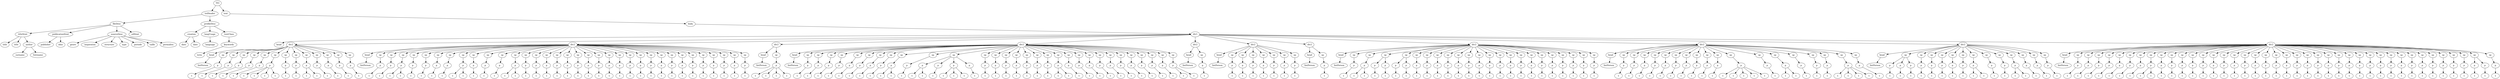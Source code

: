 digraph Tree {
	"t0" [label = "TEI"];
	"t1" [label = "teiHeader"];
	"t2" [label = "fileDesc"];
	"t3" [label = "titleStmt"];
	"t4" [label = "title"];
	"t5" [label = "title"];
	"t6" [label = "author"];
	"t7" [label = "surname"];
	"t8" [label = "forename"];
	"t9" [label = "publicationStmt"];
	"t10" [label = "publisher"];
	"t11" [label = "idno"];
	"t12" [label = "sourceDesc"];
	"t13" [label = "genre"];
	"t14" [label = "inspiration"];
	"t15" [label = "structure"];
	"t16" [label = "type"];
	"t17" [label = "periode"];
	"t18" [label = "taille"];
	"t19" [label = "permalien"];
	"t20" [label = "edStmt"];
	"t21" [label = "profileDesc"];
	"t22" [label = "creation"];
	"t23" [label = "date"];
	"t24" [label = "date"];
	"t25" [label = "langUsage"];
	"t26" [label = "language"];
	"t27" [label = "textClass"];
	"t28" [label = "keywords"];
	"t29" [label = "term"];
	"t30" [label = "text"];
	"t31" [label = "body"];
	"t32" [label = "div1"];
	"t33" [label = "head"];
	"t34" [label = "div2"];
	"t35" [label = "head"];
	"t36" [label = "listPerson"];
	"t37" [label = "sp"];
	"t38" [label = "p"];
	"t39" [label = "s"];
	"t40" [label = "sp"];
	"t41" [label = "p"];
	"t42" [label = "s"];
	"t43" [label = "sp"];
	"t44" [label = "p"];
	"t45" [label = "s"];
	"t46" [label = "sp"];
	"t47" [label = "p"];
	"t48" [label = "s"];
	"t49" [label = "sp"];
	"t50" [label = "p"];
	"t51" [label = "s"];
	"t52" [label = "sp"];
	"t53" [label = "p"];
	"t54" [label = "s"];
	"t55" [label = "s"];
	"t56" [label = "s"];
	"t57" [label = "s"];
	"t58" [label = "sp"];
	"t59" [label = "p"];
	"t60" [label = "s"];
	"t61" [label = "sp"];
	"t62" [label = "p"];
	"t63" [label = "s"];
	"t64" [label = "sp"];
	"t65" [label = "p"];
	"t66" [label = "s"];
	"t67" [label = "s"];
	"t68" [label = "sp"];
	"t69" [label = "p"];
	"t70" [label = "s"];
	"t71" [label = "sp"];
	"t72" [label = "p"];
	"t73" [label = "s"];
	"t74" [label = "sp"];
	"t75" [label = "p"];
	"t76" [label = "s"];
	"t77" [label = "sp"];
	"t78" [label = "p"];
	"t79" [label = "s"];
	"t80" [label = "div2"];
	"t81" [label = "head"];
	"t82" [label = "listPerson"];
	"t83" [label = "sp"];
	"t84" [label = "p"];
	"t85" [label = "s"];
	"t86" [label = "sp"];
	"t87" [label = "p"];
	"t88" [label = "s"];
	"t89" [label = "sp"];
	"t90" [label = "p"];
	"t91" [label = "s"];
	"t92" [label = "s"];
	"t93" [label = "sp"];
	"t94" [label = "p"];
	"t95" [label = "s"];
	"t96" [label = "sp"];
	"t97" [label = "p"];
	"t98" [label = "s"];
	"t99" [label = "sp"];
	"t100" [label = "p"];
	"t101" [label = "s"];
	"t102" [label = "sp"];
	"t103" [label = "p"];
	"t104" [label = "s"];
	"t105" [label = "sp"];
	"t106" [label = "p"];
	"t107" [label = "s"];
	"t108" [label = "s"];
	"t109" [label = "sp"];
	"t110" [label = "p"];
	"t111" [label = "s"];
	"t112" [label = "sp"];
	"t113" [label = "p"];
	"t114" [label = "s"];
	"t115" [label = "sp"];
	"t116" [label = "p"];
	"t117" [label = "s"];
	"t118" [label = "sp"];
	"t119" [label = "p"];
	"t120" [label = "s"];
	"t121" [label = "s"];
	"t122" [label = "sp"];
	"t123" [label = "p"];
	"t124" [label = "s"];
	"t125" [label = "sp"];
	"t126" [label = "p"];
	"t127" [label = "s"];
	"t128" [label = "sp"];
	"t129" [label = "p"];
	"t130" [label = "s"];
	"t131" [label = "sp"];
	"t132" [label = "p"];
	"t133" [label = "s"];
	"t134" [label = "sp"];
	"t135" [label = "p"];
	"t136" [label = "s"];
	"t137" [label = "sp"];
	"t138" [label = "p"];
	"t139" [label = "s"];
	"t140" [label = "sp"];
	"t141" [label = "p"];
	"t142" [label = "s"];
	"t143" [label = "sp"];
	"t144" [label = "p"];
	"t145" [label = "s"];
	"t146" [label = "sp"];
	"t147" [label = "p"];
	"t148" [label = "s"];
	"t149" [label = "sp"];
	"t150" [label = "p"];
	"t151" [label = "s"];
	"t152" [label = "sp"];
	"t153" [label = "p"];
	"t154" [label = "s"];
	"t155" [label = "sp"];
	"t156" [label = "p"];
	"t157" [label = "s"];
	"t158" [label = "sp"];
	"t159" [label = "p"];
	"t160" [label = "s"];
	"t161" [label = "sp"];
	"t162" [label = "p"];
	"t163" [label = "s"];
	"t164" [label = "sp"];
	"t165" [label = "p"];
	"t166" [label = "s"];
	"t167" [label = "sp"];
	"t168" [label = "p"];
	"t169" [label = "s"];
	"t170" [label = "sp"];
	"t171" [label = "p"];
	"t172" [label = "s"];
	"t173" [label = "sp"];
	"t174" [label = "p"];
	"t175" [label = "s"];
	"t176" [label = "sp"];
	"t177" [label = "p"];
	"t178" [label = "s"];
	"t179" [label = "sp"];
	"t180" [label = "p"];
	"t181" [label = "s"];
	"t182" [label = "sp"];
	"t183" [label = "p"];
	"t184" [label = "s"];
	"t185" [label = "sp"];
	"t186" [label = "p"];
	"t187" [label = "s"];
	"t188" [label = "div2"];
	"t189" [label = "head"];
	"t190" [label = "listPerson"];
	"t191" [label = "sp"];
	"t192" [label = "p"];
	"t193" [label = "s"];
	"t194" [label = "s"];
	"t195" [label = "s"];
	"t196" [label = "s"];
	"t197" [label = "div2"];
	"t198" [label = "head"];
	"t199" [label = "listPerson"];
	"t200" [label = "sp"];
	"t201" [label = "p"];
	"t202" [label = "s"];
	"t203" [label = "sp"];
	"t204" [label = "p"];
	"t205" [label = "s"];
	"t206" [label = "sp"];
	"t207" [label = "p"];
	"t208" [label = "s"];
	"t209" [label = "sp"];
	"t210" [label = "p"];
	"t211" [label = "s"];
	"t212" [label = "sp"];
	"t213" [label = "p"];
	"t214" [label = "s"];
	"t215" [label = "sp"];
	"t216" [label = "p"];
	"t217" [label = "s"];
	"t218" [label = "sp"];
	"t219" [label = "p"];
	"t220" [label = "s"];
	"t221" [label = "sp"];
	"t222" [label = "p"];
	"t223" [label = "s"];
	"t224" [label = "sp"];
	"t225" [label = "p"];
	"t226" [label = "s"];
	"t227" [label = "s"];
	"t228" [label = "sp"];
	"t229" [label = "p"];
	"t230" [label = "s"];
	"t231" [label = "sp"];
	"t232" [label = "p"];
	"t233" [label = "s"];
	"t234" [label = "s"];
	"t235" [label = "p"];
	"t236" [label = "s"];
	"t237" [label = "p"];
	"t238" [label = "s"];
	"t239" [label = "s"];
	"t240" [label = "s"];
	"t241" [label = "p"];
	"t242" [label = "s"];
	"t243" [label = "sp"];
	"t244" [label = "p"];
	"t245" [label = "s"];
	"t246" [label = "sp"];
	"t247" [label = "p"];
	"t248" [label = "s"];
	"t249" [label = "sp"];
	"t250" [label = "p"];
	"t251" [label = "s"];
	"t252" [label = "sp"];
	"t253" [label = "p"];
	"t254" [label = "s"];
	"t255" [label = "sp"];
	"t256" [label = "p"];
	"t257" [label = "s"];
	"t258" [label = "sp"];
	"t259" [label = "p"];
	"t260" [label = "s"];
	"t261" [label = "sp"];
	"t262" [label = "p"];
	"t263" [label = "s"];
	"t264" [label = "sp"];
	"t265" [label = "p"];
	"t266" [label = "s"];
	"t267" [label = "s"];
	"t268" [label = "sp"];
	"t269" [label = "p"];
	"t270" [label = "s"];
	"t271" [label = "sp"];
	"t272" [label = "p"];
	"t273" [label = "s"];
	"t274" [label = "sp"];
	"t275" [label = "p"];
	"t276" [label = "s"];
	"t277" [label = "sp"];
	"t278" [label = "p"];
	"t279" [label = "s"];
	"t280" [label = "sp"];
	"t281" [label = "p"];
	"t282" [label = "s"];
	"t283" [label = "sp"];
	"t284" [label = "p"];
	"t285" [label = "s"];
	"t286" [label = "sp"];
	"t287" [label = "p"];
	"t288" [label = "s"];
	"t289" [label = "sp"];
	"t290" [label = "p"];
	"t291" [label = "s"];
	"t292" [label = "sp"];
	"t293" [label = "p"];
	"t294" [label = "s"];
	"t295" [label = "sp"];
	"t296" [label = "p"];
	"t297" [label = "s"];
	"t298" [label = "sp"];
	"t299" [label = "p"];
	"t300" [label = "s"];
	"t301" [label = "s"];
	"t302" [label = "div2"];
	"t303" [label = "head"];
	"t304" [label = "listPerson"];
	"t305" [label = "sp"];
	"t306" [label = "p"];
	"t307" [label = "s"];
	"t308" [label = "div2"];
	"t309" [label = "head"];
	"t310" [label = "listPerson"];
	"t311" [label = "sp"];
	"t312" [label = "p"];
	"t313" [label = "s"];
	"t314" [label = "sp"];
	"t315" [label = "p"];
	"t316" [label = "s"];
	"t317" [label = "sp"];
	"t318" [label = "p"];
	"t319" [label = "s"];
	"t320" [label = "sp"];
	"t321" [label = "p"];
	"t322" [label = "s"];
	"t323" [label = "sp"];
	"t324" [label = "p"];
	"t325" [label = "s"];
	"t326" [label = "sp"];
	"t327" [label = "p"];
	"t328" [label = "s"];
	"t329" [label = "sp"];
	"t330" [label = "p"];
	"t331" [label = "s"];
	"t332" [label = "div2"];
	"t333" [label = "head"];
	"t334" [label = "listPerson"];
	"t335" [label = "sp"];
	"t336" [label = "p"];
	"t337" [label = "s"];
	"t338" [label = "div2"];
	"t339" [label = "head"];
	"t340" [label = "listPerson"];
	"t341" [label = "sp"];
	"t342" [label = "p"];
	"t343" [label = "s"];
	"t344" [label = "sp"];
	"t345" [label = "p"];
	"t346" [label = "s"];
	"t347" [label = "s"];
	"t348" [label = "sp"];
	"t349" [label = "p"];
	"t350" [label = "s"];
	"t351" [label = "p"];
	"t352" [label = "s"];
	"t353" [label = "sp"];
	"t354" [label = "p"];
	"t355" [label = "s"];
	"t356" [label = "p"];
	"t357" [label = "s"];
	"t358" [label = "sp"];
	"t359" [label = "p"];
	"t360" [label = "s"];
	"t361" [label = "sp"];
	"t362" [label = "p"];
	"t363" [label = "s"];
	"t364" [label = "sp"];
	"t365" [label = "p"];
	"t366" [label = "s"];
	"t367" [label = "sp"];
	"t368" [label = "p"];
	"t369" [label = "s"];
	"t370" [label = "sp"];
	"t371" [label = "p"];
	"t372" [label = "s"];
	"t373" [label = "sp"];
	"t374" [label = "p"];
	"t375" [label = "s"];
	"t376" [label = "sp"];
	"t377" [label = "p"];
	"t378" [label = "s"];
	"t379" [label = "sp"];
	"t380" [label = "p"];
	"t381" [label = "s"];
	"t382" [label = "sp"];
	"t383" [label = "p"];
	"t384" [label = "s"];
	"t385" [label = "sp"];
	"t386" [label = "p"];
	"t387" [label = "s"];
	"t388" [label = "sp"];
	"t389" [label = "p"];
	"t390" [label = "s"];
	"t391" [label = "sp"];
	"t392" [label = "p"];
	"t393" [label = "s"];
	"t394" [label = "sp"];
	"t395" [label = "p"];
	"t396" [label = "s"];
	"t397" [label = "sp"];
	"t398" [label = "p"];
	"t399" [label = "s"];
	"t400" [label = "sp"];
	"t401" [label = "p"];
	"t402" [label = "s"];
	"t403" [label = "sp"];
	"t404" [label = "p"];
	"t405" [label = "s"];
	"t406" [label = "sp"];
	"t407" [label = "p"];
	"t408" [label = "s"];
	"t409" [label = "sp"];
	"t410" [label = "p"];
	"t411" [label = "s"];
	"t412" [label = "div2"];
	"t413" [label = "head"];
	"t414" [label = "listPerson"];
	"t415" [label = "sp"];
	"t416" [label = "p"];
	"t417" [label = "s"];
	"t418" [label = "sp"];
	"t419" [label = "p"];
	"t420" [label = "s"];
	"t421" [label = "sp"];
	"t422" [label = "p"];
	"t423" [label = "s"];
	"t424" [label = "sp"];
	"t425" [label = "p"];
	"t426" [label = "s"];
	"t427" [label = "sp"];
	"t428" [label = "p"];
	"t429" [label = "s"];
	"t430" [label = "sp"];
	"t431" [label = "p"];
	"t432" [label = "s"];
	"t433" [label = "sp"];
	"t434" [label = "p"];
	"t435" [label = "s"];
	"t436" [label = "sp"];
	"t437" [label = "p"];
	"t438" [label = "s"];
	"t439" [label = "sp"];
	"t440" [label = "p"];
	"t441" [label = "s"];
	"t442" [label = "sp"];
	"t443" [label = "p"];
	"t444" [label = "s"];
	"t445" [label = "sp"];
	"t446" [label = "p"];
	"t447" [label = "s"];
	"t448" [label = "s"];
	"t449" [label = "s"];
	"t450" [label = "s"];
	"t451" [label = "s"];
	"t452" [label = "sp"];
	"t453" [label = "p"];
	"t454" [label = "s"];
	"t455" [label = "sp"];
	"t456" [label = "p"];
	"t457" [label = "s"];
	"t458" [label = "s"];
	"t459" [label = "sp"];
	"t460" [label = "p"];
	"t461" [label = "s"];
	"t462" [label = "sp"];
	"t463" [label = "p"];
	"t464" [label = "s"];
	"t465" [label = "sp"];
	"t466" [label = "p"];
	"t467" [label = "s"];
	"t468" [label = "sp"];
	"t469" [label = "p"];
	"t470" [label = "s"];
	"t471" [label = "s"];
	"t472" [label = "s"];
	"t473" [label = "s"];
	"t474" [label = "sp"];
	"t475" [label = "p"];
	"t476" [label = "s"];
	"t477" [label = "div2"];
	"t478" [label = "head"];
	"t479" [label = "listPerson"];
	"t480" [label = "sp"];
	"t481" [label = "p"];
	"t482" [label = "s"];
	"t483" [label = "p"];
	"t484" [label = "s"];
	"t485" [label = "p"];
	"t486" [label = "s"];
	"t487" [label = "sp"];
	"t488" [label = "p"];
	"t489" [label = "s"];
	"t490" [label = "sp"];
	"t491" [label = "p"];
	"t492" [label = "s"];
	"t493" [label = "sp"];
	"t494" [label = "p"];
	"t495" [label = "s"];
	"t496" [label = "sp"];
	"t497" [label = "p"];
	"t498" [label = "s"];
	"t499" [label = "sp"];
	"t500" [label = "p"];
	"t501" [label = "s"];
	"t502" [label = "sp"];
	"t503" [label = "p"];
	"t504" [label = "s"];
	"t505" [label = "s"];
	"t506" [label = "sp"];
	"t507" [label = "p"];
	"t508" [label = "s"];
	"t509" [label = "sp"];
	"t510" [label = "p"];
	"t511" [label = "s"];
	"t512" [label = "sp"];
	"t513" [label = "p"];
	"t514" [label = "s"];
	"t515" [label = "s"];
	"t516" [label = "sp"];
	"t517" [label = "p"];
	"t518" [label = "s"];
	"t519" [label = "sp"];
	"t520" [label = "p"];
	"t521" [label = "s"];
	"t522" [label = "sp"];
	"t523" [label = "p"];
	"t524" [label = "s"];
	"t525" [label = "div2"];
	"t526" [label = "head"];
	"t527" [label = "listPerson"];
	"t528" [label = "sp"];
	"t529" [label = "p"];
	"t530" [label = "s"];
	"t531" [label = "sp"];
	"t532" [label = "p"];
	"t533" [label = "s"];
	"t534" [label = "sp"];
	"t535" [label = "p"];
	"t536" [label = "s"];
	"t537" [label = "sp"];
	"t538" [label = "p"];
	"t539" [label = "s"];
	"t540" [label = "sp"];
	"t541" [label = "p"];
	"t542" [label = "s"];
	"t543" [label = "sp"];
	"t544" [label = "p"];
	"t545" [label = "s"];
	"t546" [label = "sp"];
	"t547" [label = "p"];
	"t548" [label = "s"];
	"t549" [label = "sp"];
	"t550" [label = "p"];
	"t551" [label = "s"];
	"t552" [label = "s"];
	"t553" [label = "sp"];
	"t554" [label = "p"];
	"t555" [label = "s"];
	"t556" [label = "sp"];
	"t557" [label = "p"];
	"t558" [label = "s"];
	"t559" [label = "sp"];
	"t560" [label = "p"];
	"t561" [label = "s"];
	"t562" [label = "sp"];
	"t563" [label = "p"];
	"t564" [label = "s"];
	"t565" [label = "sp"];
	"t566" [label = "p"];
	"t567" [label = "s"];
	"t568" [label = "sp"];
	"t569" [label = "p"];
	"t570" [label = "s"];
	"t571" [label = "sp"];
	"t572" [label = "p"];
	"t573" [label = "s"];
	"t574" [label = "sp"];
	"t575" [label = "p"];
	"t576" [label = "s"];
	"t577" [label = "sp"];
	"t578" [label = "p"];
	"t579" [label = "s"];
	"t580" [label = "sp"];
	"t581" [label = "p"];
	"t582" [label = "s"];
	"t583" [label = "sp"];
	"t584" [label = "p"];
	"t585" [label = "s"];
	"t586" [label = "sp"];
	"t587" [label = "p"];
	"t588" [label = "s"];
	"t589" [label = "sp"];
	"t590" [label = "p"];
	"t591" [label = "s"];
	"t592" [label = "sp"];
	"t593" [label = "p"];
	"t594" [label = "s"];
	"t595" [label = "sp"];
	"t596" [label = "p"];
	"t597" [label = "s"];
	"t598" [label = "sp"];
	"t599" [label = "p"];
	"t600" [label = "s"];
	"t601" [label = "sp"];
	"t602" [label = "p"];
	"t603" [label = "s"];
	"t604" [label = "sp"];
	"t605" [label = "p"];
	"t606" [label = "s"];
	"t607" [label = "sp"];
	"t608" [label = "p"];
	"t609" [label = "s"];
	"t610" [label = "sp"];
	"t611" [label = "p"];
	"t612" [label = "s"];
	"t613" [label = "sp"];
	"t614" [label = "p"];
	"t615" [label = "s"];
	"t616" [label = "sp"];
	"t617" [label = "p"];
	"t618" [label = "s"];
	"t619" [label = "sp"];
	"t620" [label = "p"];
	"t621" [label = "s"];
	"t622" [label = "sp"];
	"t623" [label = "p"];
	"t624" [label = "s"];
	"t625" [label = "sp"];
	"t626" [label = "p"];
	"t627" [label = "s"];
	"t628" [label = "sp"];
	"t629" [label = "p"];
	"t630" [label = "s"];
	"t631" [label = "sp"];
	"t632" [label = "p"];
	"t633" [label = "s"];
	"t634" [label = "sp"];
	"t635" [label = "p"];
	"t636" [label = "s"];
	"t637" [label = "sp"];
	"t638" [label = "p"];
	"t639" [label = "s"];
	"t640" [label = "sp"];
	"t641" [label = "p"];
	"t642" [label = "s"];
	"t643" [label = "sp"];
	"t644" [label = "p"];
	"t645" [label = "s"];
	"t646" [label = "p"];
	"t647" [label = "s"];
	"t648" [label = "sp"];
	"t649" [label = "p"];
	"t650" [label = "s"];
	"t0" -> "t1";
	"t1" -> "t2";
	"t2" -> "t3";
	"t3" -> "t4";
	"t3" -> "t5";
	"t3" -> "t6";
	"t6" -> "t7";
	"t6" -> "t8";
	"t2" -> "t9";
	"t9" -> "t10";
	"t9" -> "t11";
	"t2" -> "t12";
	"t12" -> "t13";
	"t12" -> "t14";
	"t12" -> "t15";
	"t12" -> "t16";
	"t12" -> "t17";
	"t12" -> "t18";
	"t12" -> "t19";
	"t2" -> "t20";
	"t1" -> "t21";
	"t21" -> "t22";
	"t22" -> "t23";
	"t22" -> "t24";
	"t21" -> "t25";
	"t25" -> "t26";
	"t21" -> "t27";
	"t27" -> "t28";
	"t28" -> "t29";
	"t0" -> "t30";
	"t30" -> "t31";
	"t31" -> "t32";
	"t32" -> "t33";
	"t32" -> "t34";
	"t34" -> "t35";
	"t35" -> "t36";
	"t34" -> "t37";
	"t37" -> "t38";
	"t38" -> "t39";
	"t34" -> "t40";
	"t40" -> "t41";
	"t41" -> "t42";
	"t34" -> "t43";
	"t43" -> "t44";
	"t44" -> "t45";
	"t34" -> "t46";
	"t46" -> "t47";
	"t47" -> "t48";
	"t34" -> "t49";
	"t49" -> "t50";
	"t50" -> "t51";
	"t34" -> "t52";
	"t52" -> "t53";
	"t53" -> "t54";
	"t53" -> "t55";
	"t53" -> "t56";
	"t53" -> "t57";
	"t34" -> "t58";
	"t58" -> "t59";
	"t59" -> "t60";
	"t34" -> "t61";
	"t61" -> "t62";
	"t62" -> "t63";
	"t34" -> "t64";
	"t64" -> "t65";
	"t65" -> "t66";
	"t65" -> "t67";
	"t34" -> "t68";
	"t68" -> "t69";
	"t69" -> "t70";
	"t34" -> "t71";
	"t71" -> "t72";
	"t72" -> "t73";
	"t34" -> "t74";
	"t74" -> "t75";
	"t75" -> "t76";
	"t34" -> "t77";
	"t77" -> "t78";
	"t78" -> "t79";
	"t32" -> "t80";
	"t80" -> "t81";
	"t81" -> "t82";
	"t80" -> "t83";
	"t83" -> "t84";
	"t84" -> "t85";
	"t80" -> "t86";
	"t86" -> "t87";
	"t87" -> "t88";
	"t80" -> "t89";
	"t89" -> "t90";
	"t90" -> "t91";
	"t90" -> "t92";
	"t80" -> "t93";
	"t93" -> "t94";
	"t94" -> "t95";
	"t80" -> "t96";
	"t96" -> "t97";
	"t97" -> "t98";
	"t80" -> "t99";
	"t99" -> "t100";
	"t100" -> "t101";
	"t80" -> "t102";
	"t102" -> "t103";
	"t103" -> "t104";
	"t80" -> "t105";
	"t105" -> "t106";
	"t106" -> "t107";
	"t106" -> "t108";
	"t80" -> "t109";
	"t109" -> "t110";
	"t110" -> "t111";
	"t80" -> "t112";
	"t112" -> "t113";
	"t113" -> "t114";
	"t80" -> "t115";
	"t115" -> "t116";
	"t116" -> "t117";
	"t80" -> "t118";
	"t118" -> "t119";
	"t119" -> "t120";
	"t119" -> "t121";
	"t80" -> "t122";
	"t122" -> "t123";
	"t123" -> "t124";
	"t80" -> "t125";
	"t125" -> "t126";
	"t126" -> "t127";
	"t80" -> "t128";
	"t128" -> "t129";
	"t129" -> "t130";
	"t80" -> "t131";
	"t131" -> "t132";
	"t132" -> "t133";
	"t80" -> "t134";
	"t134" -> "t135";
	"t135" -> "t136";
	"t80" -> "t137";
	"t137" -> "t138";
	"t138" -> "t139";
	"t80" -> "t140";
	"t140" -> "t141";
	"t141" -> "t142";
	"t80" -> "t143";
	"t143" -> "t144";
	"t144" -> "t145";
	"t80" -> "t146";
	"t146" -> "t147";
	"t147" -> "t148";
	"t80" -> "t149";
	"t149" -> "t150";
	"t150" -> "t151";
	"t80" -> "t152";
	"t152" -> "t153";
	"t153" -> "t154";
	"t80" -> "t155";
	"t155" -> "t156";
	"t156" -> "t157";
	"t80" -> "t158";
	"t158" -> "t159";
	"t159" -> "t160";
	"t80" -> "t161";
	"t161" -> "t162";
	"t162" -> "t163";
	"t80" -> "t164";
	"t164" -> "t165";
	"t165" -> "t166";
	"t80" -> "t167";
	"t167" -> "t168";
	"t168" -> "t169";
	"t80" -> "t170";
	"t170" -> "t171";
	"t171" -> "t172";
	"t80" -> "t173";
	"t173" -> "t174";
	"t174" -> "t175";
	"t80" -> "t176";
	"t176" -> "t177";
	"t177" -> "t178";
	"t80" -> "t179";
	"t179" -> "t180";
	"t180" -> "t181";
	"t80" -> "t182";
	"t182" -> "t183";
	"t183" -> "t184";
	"t80" -> "t185";
	"t185" -> "t186";
	"t186" -> "t187";
	"t32" -> "t188";
	"t188" -> "t189";
	"t189" -> "t190";
	"t188" -> "t191";
	"t191" -> "t192";
	"t192" -> "t193";
	"t192" -> "t194";
	"t192" -> "t195";
	"t192" -> "t196";
	"t32" -> "t197";
	"t197" -> "t198";
	"t198" -> "t199";
	"t197" -> "t200";
	"t200" -> "t201";
	"t201" -> "t202";
	"t197" -> "t203";
	"t203" -> "t204";
	"t204" -> "t205";
	"t197" -> "t206";
	"t206" -> "t207";
	"t207" -> "t208";
	"t197" -> "t209";
	"t209" -> "t210";
	"t210" -> "t211";
	"t197" -> "t212";
	"t212" -> "t213";
	"t213" -> "t214";
	"t197" -> "t215";
	"t215" -> "t216";
	"t216" -> "t217";
	"t197" -> "t218";
	"t218" -> "t219";
	"t219" -> "t220";
	"t197" -> "t221";
	"t221" -> "t222";
	"t222" -> "t223";
	"t197" -> "t224";
	"t224" -> "t225";
	"t225" -> "t226";
	"t225" -> "t227";
	"t197" -> "t228";
	"t228" -> "t229";
	"t229" -> "t230";
	"t197" -> "t231";
	"t231" -> "t232";
	"t232" -> "t233";
	"t232" -> "t234";
	"t231" -> "t235";
	"t235" -> "t236";
	"t231" -> "t237";
	"t237" -> "t238";
	"t237" -> "t239";
	"t237" -> "t240";
	"t231" -> "t241";
	"t241" -> "t242";
	"t197" -> "t243";
	"t243" -> "t244";
	"t244" -> "t245";
	"t197" -> "t246";
	"t246" -> "t247";
	"t247" -> "t248";
	"t197" -> "t249";
	"t249" -> "t250";
	"t250" -> "t251";
	"t197" -> "t252";
	"t252" -> "t253";
	"t253" -> "t254";
	"t197" -> "t255";
	"t255" -> "t256";
	"t256" -> "t257";
	"t197" -> "t258";
	"t258" -> "t259";
	"t259" -> "t260";
	"t197" -> "t261";
	"t261" -> "t262";
	"t262" -> "t263";
	"t197" -> "t264";
	"t264" -> "t265";
	"t265" -> "t266";
	"t265" -> "t267";
	"t197" -> "t268";
	"t268" -> "t269";
	"t269" -> "t270";
	"t197" -> "t271";
	"t271" -> "t272";
	"t272" -> "t273";
	"t197" -> "t274";
	"t274" -> "t275";
	"t275" -> "t276";
	"t197" -> "t277";
	"t277" -> "t278";
	"t278" -> "t279";
	"t197" -> "t280";
	"t280" -> "t281";
	"t281" -> "t282";
	"t197" -> "t283";
	"t283" -> "t284";
	"t284" -> "t285";
	"t197" -> "t286";
	"t286" -> "t287";
	"t287" -> "t288";
	"t197" -> "t289";
	"t289" -> "t290";
	"t290" -> "t291";
	"t197" -> "t292";
	"t292" -> "t293";
	"t293" -> "t294";
	"t197" -> "t295";
	"t295" -> "t296";
	"t296" -> "t297";
	"t197" -> "t298";
	"t298" -> "t299";
	"t299" -> "t300";
	"t299" -> "t301";
	"t32" -> "t302";
	"t302" -> "t303";
	"t303" -> "t304";
	"t302" -> "t305";
	"t305" -> "t306";
	"t306" -> "t307";
	"t32" -> "t308";
	"t308" -> "t309";
	"t309" -> "t310";
	"t308" -> "t311";
	"t311" -> "t312";
	"t312" -> "t313";
	"t308" -> "t314";
	"t314" -> "t315";
	"t315" -> "t316";
	"t308" -> "t317";
	"t317" -> "t318";
	"t318" -> "t319";
	"t308" -> "t320";
	"t320" -> "t321";
	"t321" -> "t322";
	"t308" -> "t323";
	"t323" -> "t324";
	"t324" -> "t325";
	"t308" -> "t326";
	"t326" -> "t327";
	"t327" -> "t328";
	"t308" -> "t329";
	"t329" -> "t330";
	"t330" -> "t331";
	"t32" -> "t332";
	"t332" -> "t333";
	"t333" -> "t334";
	"t332" -> "t335";
	"t335" -> "t336";
	"t336" -> "t337";
	"t32" -> "t338";
	"t338" -> "t339";
	"t339" -> "t340";
	"t338" -> "t341";
	"t341" -> "t342";
	"t342" -> "t343";
	"t338" -> "t344";
	"t344" -> "t345";
	"t345" -> "t346";
	"t345" -> "t347";
	"t338" -> "t348";
	"t348" -> "t349";
	"t349" -> "t350";
	"t348" -> "t351";
	"t351" -> "t352";
	"t338" -> "t353";
	"t353" -> "t354";
	"t354" -> "t355";
	"t353" -> "t356";
	"t356" -> "t357";
	"t338" -> "t358";
	"t358" -> "t359";
	"t359" -> "t360";
	"t338" -> "t361";
	"t361" -> "t362";
	"t362" -> "t363";
	"t338" -> "t364";
	"t364" -> "t365";
	"t365" -> "t366";
	"t338" -> "t367";
	"t367" -> "t368";
	"t368" -> "t369";
	"t338" -> "t370";
	"t370" -> "t371";
	"t371" -> "t372";
	"t338" -> "t373";
	"t373" -> "t374";
	"t374" -> "t375";
	"t338" -> "t376";
	"t376" -> "t377";
	"t377" -> "t378";
	"t338" -> "t379";
	"t379" -> "t380";
	"t380" -> "t381";
	"t338" -> "t382";
	"t382" -> "t383";
	"t383" -> "t384";
	"t338" -> "t385";
	"t385" -> "t386";
	"t386" -> "t387";
	"t338" -> "t388";
	"t388" -> "t389";
	"t389" -> "t390";
	"t338" -> "t391";
	"t391" -> "t392";
	"t392" -> "t393";
	"t338" -> "t394";
	"t394" -> "t395";
	"t395" -> "t396";
	"t338" -> "t397";
	"t397" -> "t398";
	"t398" -> "t399";
	"t338" -> "t400";
	"t400" -> "t401";
	"t401" -> "t402";
	"t338" -> "t403";
	"t403" -> "t404";
	"t404" -> "t405";
	"t338" -> "t406";
	"t406" -> "t407";
	"t407" -> "t408";
	"t338" -> "t409";
	"t409" -> "t410";
	"t410" -> "t411";
	"t32" -> "t412";
	"t412" -> "t413";
	"t413" -> "t414";
	"t412" -> "t415";
	"t415" -> "t416";
	"t416" -> "t417";
	"t412" -> "t418";
	"t418" -> "t419";
	"t419" -> "t420";
	"t412" -> "t421";
	"t421" -> "t422";
	"t422" -> "t423";
	"t412" -> "t424";
	"t424" -> "t425";
	"t425" -> "t426";
	"t412" -> "t427";
	"t427" -> "t428";
	"t428" -> "t429";
	"t412" -> "t430";
	"t430" -> "t431";
	"t431" -> "t432";
	"t412" -> "t433";
	"t433" -> "t434";
	"t434" -> "t435";
	"t412" -> "t436";
	"t436" -> "t437";
	"t437" -> "t438";
	"t412" -> "t439";
	"t439" -> "t440";
	"t440" -> "t441";
	"t412" -> "t442";
	"t442" -> "t443";
	"t443" -> "t444";
	"t412" -> "t445";
	"t445" -> "t446";
	"t446" -> "t447";
	"t446" -> "t448";
	"t446" -> "t449";
	"t446" -> "t450";
	"t446" -> "t451";
	"t412" -> "t452";
	"t452" -> "t453";
	"t453" -> "t454";
	"t412" -> "t455";
	"t455" -> "t456";
	"t456" -> "t457";
	"t456" -> "t458";
	"t412" -> "t459";
	"t459" -> "t460";
	"t460" -> "t461";
	"t412" -> "t462";
	"t462" -> "t463";
	"t463" -> "t464";
	"t412" -> "t465";
	"t465" -> "t466";
	"t466" -> "t467";
	"t412" -> "t468";
	"t468" -> "t469";
	"t469" -> "t470";
	"t469" -> "t471";
	"t469" -> "t472";
	"t469" -> "t473";
	"t412" -> "t474";
	"t474" -> "t475";
	"t475" -> "t476";
	"t32" -> "t477";
	"t477" -> "t478";
	"t478" -> "t479";
	"t477" -> "t480";
	"t480" -> "t481";
	"t481" -> "t482";
	"t480" -> "t483";
	"t483" -> "t484";
	"t480" -> "t485";
	"t485" -> "t486";
	"t477" -> "t487";
	"t487" -> "t488";
	"t488" -> "t489";
	"t477" -> "t490";
	"t490" -> "t491";
	"t491" -> "t492";
	"t477" -> "t493";
	"t493" -> "t494";
	"t494" -> "t495";
	"t477" -> "t496";
	"t496" -> "t497";
	"t497" -> "t498";
	"t477" -> "t499";
	"t499" -> "t500";
	"t500" -> "t501";
	"t477" -> "t502";
	"t502" -> "t503";
	"t503" -> "t504";
	"t503" -> "t505";
	"t477" -> "t506";
	"t506" -> "t507";
	"t507" -> "t508";
	"t477" -> "t509";
	"t509" -> "t510";
	"t510" -> "t511";
	"t477" -> "t512";
	"t512" -> "t513";
	"t513" -> "t514";
	"t513" -> "t515";
	"t477" -> "t516";
	"t516" -> "t517";
	"t517" -> "t518";
	"t477" -> "t519";
	"t519" -> "t520";
	"t520" -> "t521";
	"t477" -> "t522";
	"t522" -> "t523";
	"t523" -> "t524";
	"t32" -> "t525";
	"t525" -> "t526";
	"t526" -> "t527";
	"t525" -> "t528";
	"t528" -> "t529";
	"t529" -> "t530";
	"t525" -> "t531";
	"t531" -> "t532";
	"t532" -> "t533";
	"t525" -> "t534";
	"t534" -> "t535";
	"t535" -> "t536";
	"t525" -> "t537";
	"t537" -> "t538";
	"t538" -> "t539";
	"t525" -> "t540";
	"t540" -> "t541";
	"t541" -> "t542";
	"t525" -> "t543";
	"t543" -> "t544";
	"t544" -> "t545";
	"t525" -> "t546";
	"t546" -> "t547";
	"t547" -> "t548";
	"t525" -> "t549";
	"t549" -> "t550";
	"t550" -> "t551";
	"t550" -> "t552";
	"t525" -> "t553";
	"t553" -> "t554";
	"t554" -> "t555";
	"t525" -> "t556";
	"t556" -> "t557";
	"t557" -> "t558";
	"t525" -> "t559";
	"t559" -> "t560";
	"t560" -> "t561";
	"t525" -> "t562";
	"t562" -> "t563";
	"t563" -> "t564";
	"t525" -> "t565";
	"t565" -> "t566";
	"t566" -> "t567";
	"t525" -> "t568";
	"t568" -> "t569";
	"t569" -> "t570";
	"t525" -> "t571";
	"t571" -> "t572";
	"t572" -> "t573";
	"t525" -> "t574";
	"t574" -> "t575";
	"t575" -> "t576";
	"t525" -> "t577";
	"t577" -> "t578";
	"t578" -> "t579";
	"t525" -> "t580";
	"t580" -> "t581";
	"t581" -> "t582";
	"t525" -> "t583";
	"t583" -> "t584";
	"t584" -> "t585";
	"t525" -> "t586";
	"t586" -> "t587";
	"t587" -> "t588";
	"t525" -> "t589";
	"t589" -> "t590";
	"t590" -> "t591";
	"t525" -> "t592";
	"t592" -> "t593";
	"t593" -> "t594";
	"t525" -> "t595";
	"t595" -> "t596";
	"t596" -> "t597";
	"t525" -> "t598";
	"t598" -> "t599";
	"t599" -> "t600";
	"t525" -> "t601";
	"t601" -> "t602";
	"t602" -> "t603";
	"t525" -> "t604";
	"t604" -> "t605";
	"t605" -> "t606";
	"t525" -> "t607";
	"t607" -> "t608";
	"t608" -> "t609";
	"t525" -> "t610";
	"t610" -> "t611";
	"t611" -> "t612";
	"t525" -> "t613";
	"t613" -> "t614";
	"t614" -> "t615";
	"t525" -> "t616";
	"t616" -> "t617";
	"t617" -> "t618";
	"t525" -> "t619";
	"t619" -> "t620";
	"t620" -> "t621";
	"t525" -> "t622";
	"t622" -> "t623";
	"t623" -> "t624";
	"t525" -> "t625";
	"t625" -> "t626";
	"t626" -> "t627";
	"t525" -> "t628";
	"t628" -> "t629";
	"t629" -> "t630";
	"t525" -> "t631";
	"t631" -> "t632";
	"t632" -> "t633";
	"t525" -> "t634";
	"t634" -> "t635";
	"t635" -> "t636";
	"t525" -> "t637";
	"t637" -> "t638";
	"t638" -> "t639";
	"t525" -> "t640";
	"t640" -> "t641";
	"t641" -> "t642";
	"t525" -> "t643";
	"t643" -> "t644";
	"t644" -> "t645";
	"t643" -> "t646";
	"t646" -> "t647";
	"t525" -> "t648";
	"t648" -> "t649";
	"t649" -> "t650";
}
